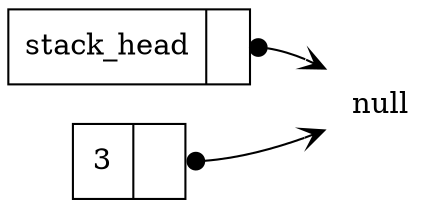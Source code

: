 digraph circular_linked_list {
        rankdir=LR;
        node [shape=record];
        head [label="{ stack_head | <next>  }"]
        a [label="{ 3 | <next>  }"]
        null [shape=none, label="null"];
        head:next -> null   [arrowhead=vee, arrowtail=dot, dir=both, tailclip=false];
        a:next -> null [arrowhead=vee, arrowtail=dot, dir=both, tailclip=false];
}

